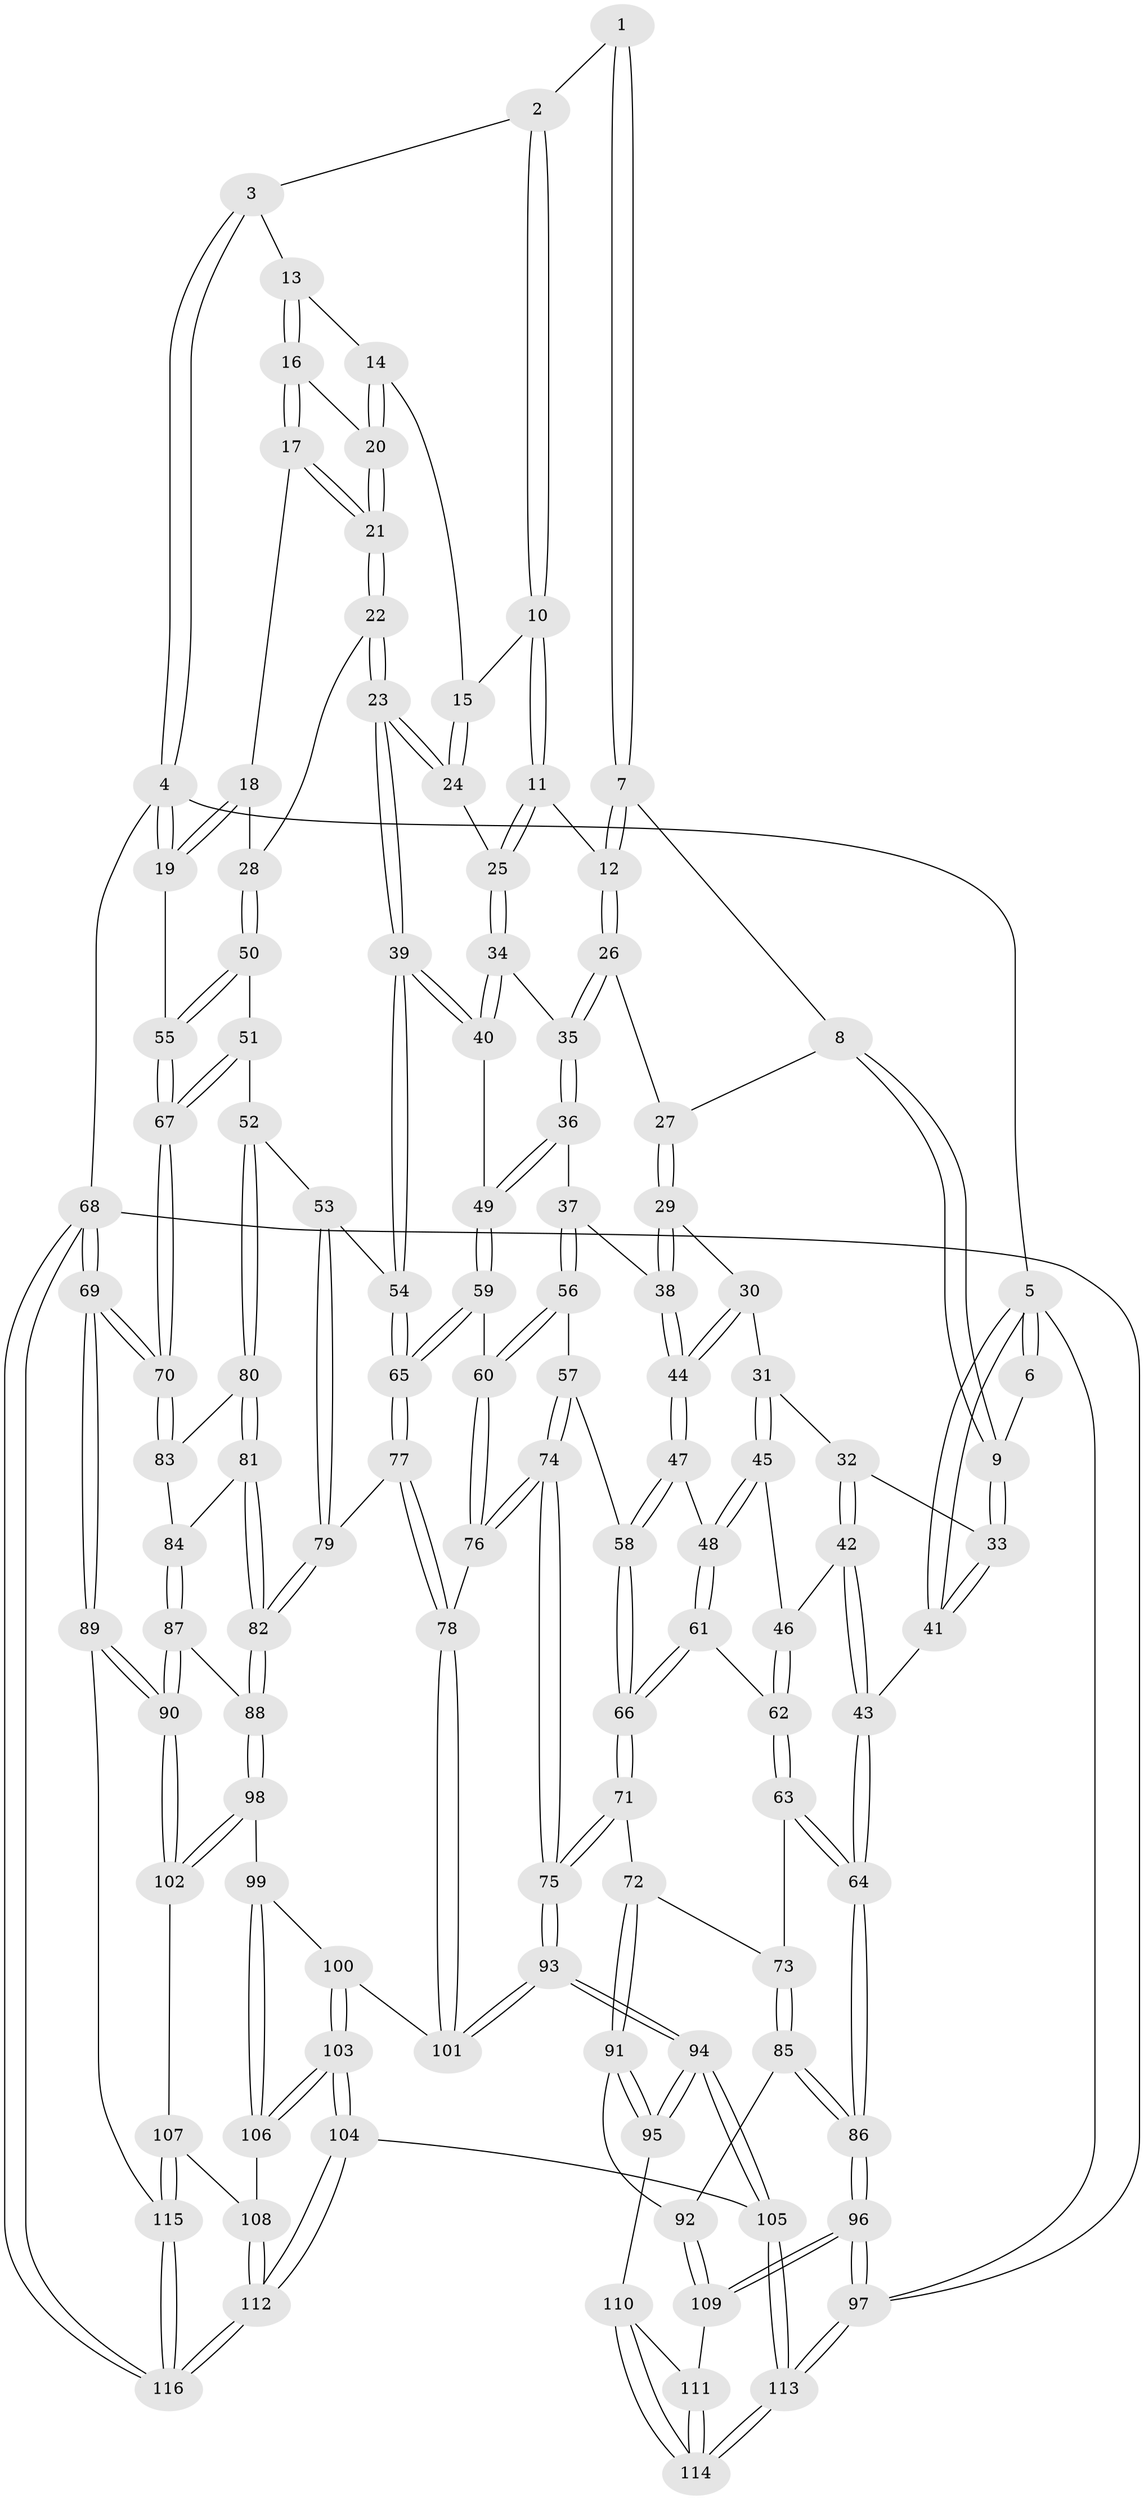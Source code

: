 // coarse degree distribution, {3: 0.4857142857142857, 4: 0.5, 2: 0.014285714285714285}
// Generated by graph-tools (version 1.1) at 2025/38/03/04/25 23:38:20]
// undirected, 116 vertices, 287 edges
graph export_dot {
  node [color=gray90,style=filled];
  1 [pos="+0.34401011101362067+0"];
  2 [pos="+0.557674246783737+0"];
  3 [pos="+0.6980062837746943+0"];
  4 [pos="+1+0"];
  5 [pos="+0+0"];
  6 [pos="+0.10281748054705528+0"];
  7 [pos="+0.2940658050316726+0.05018621064136603"];
  8 [pos="+0.2583512673925596+0.11161733053924582"];
  9 [pos="+0.1068099316592735+0.1413901894135867"];
  10 [pos="+0.5299689467371131+0.06438799610822367"];
  11 [pos="+0.5217733661108007+0.10805717801908593"];
  12 [pos="+0.47909463665755664+0.14439238744497157"];
  13 [pos="+0.7342016580428619+0"];
  14 [pos="+0.7188470182492286+0.10417995907621024"];
  15 [pos="+0.704875487955162+0.12045611887994254"];
  16 [pos="+0.854794337742082+0.10901698410726098"];
  17 [pos="+0.951347672139211+0.11973095029001539"];
  18 [pos="+0.9663459832724342+0.1198247333501868"];
  19 [pos="+1+0"];
  20 [pos="+0.7985638699143257+0.16634859560010404"];
  21 [pos="+0.7949243863354829+0.23733639526049458"];
  22 [pos="+0.789595175082364+0.2662911230285502"];
  23 [pos="+0.7551043109190859+0.2825804833661497"];
  24 [pos="+0.6591674244817783+0.19206691237407789"];
  25 [pos="+0.62082167446956+0.19120369741164542"];
  26 [pos="+0.4777939327224323+0.14669525069237963"];
  27 [pos="+0.2883261665161878+0.16081958485219747"];
  28 [pos="+0.8813703379372192+0.2872258069090368"];
  29 [pos="+0.297609310207+0.19256347409442018"];
  30 [pos="+0.19343759983797598+0.2923297960569521"];
  31 [pos="+0.1818888046323725+0.2929979490347785"];
  32 [pos="+0.11483818107306816+0.22453003325505377"];
  33 [pos="+0.09898900695248264+0.14918453042870022"];
  34 [pos="+0.5798626300059643+0.2817705418511996"];
  35 [pos="+0.4412632981204797+0.2659150474704969"];
  36 [pos="+0.4260438185668597+0.2823387291926484"];
  37 [pos="+0.4144222983835042+0.28758632826761643"];
  38 [pos="+0.3730147017141244+0.28737068863026294"];
  39 [pos="+0.7047751384919105+0.3850178318913879"];
  40 [pos="+0.6228725904614284+0.3708759699940432"];
  41 [pos="+0+0.1251472972318492"];
  42 [pos="+0.01685317444040766+0.36335099924449493"];
  43 [pos="+0+0.4600994870454671"];
  44 [pos="+0.31457914635166434+0.3354044959849171"];
  45 [pos="+0.16494361717739675+0.3743749172090953"];
  46 [pos="+0.14339121072567645+0.38997937178388226"];
  47 [pos="+0.291708212393187+0.42024172051785275"];
  48 [pos="+0.26189011064799883+0.4289748086014896"];
  49 [pos="+0.553110018690102+0.40633634441399863"];
  50 [pos="+0.8981648452657482+0.3046686103721357"];
  51 [pos="+0.9181875091736084+0.438384353224761"];
  52 [pos="+0.8309598793805669+0.4926415424495657"];
  53 [pos="+0.7512088924750551+0.4728061313487472"];
  54 [pos="+0.7100202656146531+0.3964308011511318"];
  55 [pos="+1+0.2419475151510549"];
  56 [pos="+0.4298620899200899+0.48454352443807813"];
  57 [pos="+0.38723158236305977+0.493643729410259"];
  58 [pos="+0.36835640880059406+0.49193636029705734"];
  59 [pos="+0.5038615737847069+0.49092860590124276"];
  60 [pos="+0.4551570496739656+0.4918050226936892"];
  61 [pos="+0.21819199253343688+0.488525997767612"];
  62 [pos="+0.1302005854368671+0.500416726105588"];
  63 [pos="+0.0923241120153538+0.536570922588175"];
  64 [pos="+0+0.49414931620988173"];
  65 [pos="+0.5428164576177046+0.5327675924269577"];
  66 [pos="+0.2725517645315876+0.5887081360797485"];
  67 [pos="+1+0.48711674022309104"];
  68 [pos="+1+1"];
  69 [pos="+1+0.8244527994900978"];
  70 [pos="+1+0.74607110149825"];
  71 [pos="+0.26303926776600045+0.6242361244060983"];
  72 [pos="+0.21582106170604148+0.6346087327836615"];
  73 [pos="+0.13229270171274526+0.5965589379995279"];
  74 [pos="+0.3845460509546792+0.6815856768547288"];
  75 [pos="+0.36178815622955507+0.7086487749182752"];
  76 [pos="+0.43885937041161655+0.6461506494204536"];
  77 [pos="+0.6184511314439701+0.6298924289149437"];
  78 [pos="+0.6175252145199415+0.630842958220079"];
  79 [pos="+0.6273987032762874+0.6286357454237794"];
  80 [pos="+0.8341203020492775+0.5021939904993838"];
  81 [pos="+0.7816002306948054+0.6415128645250516"];
  82 [pos="+0.6949852014580675+0.6744157544593169"];
  83 [pos="+0.8798069061585295+0.5857790322656911"];
  84 [pos="+0.8444412135798633+0.6566236816842734"];
  85 [pos="+0.07595433882731026+0.7010784646610707"];
  86 [pos="+0+0.6063436597121987"];
  87 [pos="+0.8531221268557831+0.7093419099110921"];
  88 [pos="+0.7397805277712433+0.7391289764028274"];
  89 [pos="+1+0.8167259190606566"];
  90 [pos="+0.9821801577193408+0.7945224875971525"];
  91 [pos="+0.15164352679733448+0.7963600986149074"];
  92 [pos="+0.11639731524749825+0.7797848826933818"];
  93 [pos="+0.37918097066475503+0.8454264551987282"];
  94 [pos="+0.36511787823104924+0.88880376093138"];
  95 [pos="+0.17172653508304833+0.8238788766419335"];
  96 [pos="+0+0.8545880466017205"];
  97 [pos="+0+1"];
  98 [pos="+0.7407433565957784+0.7620519513435839"];
  99 [pos="+0.6918154327859614+0.8136014704574311"];
  100 [pos="+0.5888475385080807+0.7619003081865936"];
  101 [pos="+0.571312567781029+0.7319174894809547"];
  102 [pos="+0.8059899499435637+0.8353413526239787"];
  103 [pos="+0.6154728973750333+0.8849891965330396"];
  104 [pos="+0.4741242148600897+1"];
  105 [pos="+0.43201689402483345+1"];
  106 [pos="+0.6795700372663748+0.8495325344015965"];
  107 [pos="+0.7862285268845616+0.8856547894153248"];
  108 [pos="+0.7395594529527846+0.8944863501137426"];
  109 [pos="+0+0.8520767353277068"];
  110 [pos="+0.13583236335628665+0.8692760880074271"];
  111 [pos="+0.057249091378618416+0.9123919797231793"];
  112 [pos="+0.5762960399034791+1"];
  113 [pos="+0.13154479398803623+1"];
  114 [pos="+0.12444953558041313+1"];
  115 [pos="+0.8156905152191258+0.9411389858020093"];
  116 [pos="+0.7969238650409971+1"];
  1 -- 2;
  1 -- 7;
  1 -- 7;
  2 -- 3;
  2 -- 10;
  2 -- 10;
  3 -- 4;
  3 -- 4;
  3 -- 13;
  4 -- 5;
  4 -- 19;
  4 -- 19;
  4 -- 68;
  5 -- 6;
  5 -- 6;
  5 -- 41;
  5 -- 41;
  5 -- 97;
  6 -- 9;
  7 -- 8;
  7 -- 12;
  7 -- 12;
  8 -- 9;
  8 -- 9;
  8 -- 27;
  9 -- 33;
  9 -- 33;
  10 -- 11;
  10 -- 11;
  10 -- 15;
  11 -- 12;
  11 -- 25;
  11 -- 25;
  12 -- 26;
  12 -- 26;
  13 -- 14;
  13 -- 16;
  13 -- 16;
  14 -- 15;
  14 -- 20;
  14 -- 20;
  15 -- 24;
  15 -- 24;
  16 -- 17;
  16 -- 17;
  16 -- 20;
  17 -- 18;
  17 -- 21;
  17 -- 21;
  18 -- 19;
  18 -- 19;
  18 -- 28;
  19 -- 55;
  20 -- 21;
  20 -- 21;
  21 -- 22;
  21 -- 22;
  22 -- 23;
  22 -- 23;
  22 -- 28;
  23 -- 24;
  23 -- 24;
  23 -- 39;
  23 -- 39;
  24 -- 25;
  25 -- 34;
  25 -- 34;
  26 -- 27;
  26 -- 35;
  26 -- 35;
  27 -- 29;
  27 -- 29;
  28 -- 50;
  28 -- 50;
  29 -- 30;
  29 -- 38;
  29 -- 38;
  30 -- 31;
  30 -- 44;
  30 -- 44;
  31 -- 32;
  31 -- 45;
  31 -- 45;
  32 -- 33;
  32 -- 42;
  32 -- 42;
  33 -- 41;
  33 -- 41;
  34 -- 35;
  34 -- 40;
  34 -- 40;
  35 -- 36;
  35 -- 36;
  36 -- 37;
  36 -- 49;
  36 -- 49;
  37 -- 38;
  37 -- 56;
  37 -- 56;
  38 -- 44;
  38 -- 44;
  39 -- 40;
  39 -- 40;
  39 -- 54;
  39 -- 54;
  40 -- 49;
  41 -- 43;
  42 -- 43;
  42 -- 43;
  42 -- 46;
  43 -- 64;
  43 -- 64;
  44 -- 47;
  44 -- 47;
  45 -- 46;
  45 -- 48;
  45 -- 48;
  46 -- 62;
  46 -- 62;
  47 -- 48;
  47 -- 58;
  47 -- 58;
  48 -- 61;
  48 -- 61;
  49 -- 59;
  49 -- 59;
  50 -- 51;
  50 -- 55;
  50 -- 55;
  51 -- 52;
  51 -- 67;
  51 -- 67;
  52 -- 53;
  52 -- 80;
  52 -- 80;
  53 -- 54;
  53 -- 79;
  53 -- 79;
  54 -- 65;
  54 -- 65;
  55 -- 67;
  55 -- 67;
  56 -- 57;
  56 -- 60;
  56 -- 60;
  57 -- 58;
  57 -- 74;
  57 -- 74;
  58 -- 66;
  58 -- 66;
  59 -- 60;
  59 -- 65;
  59 -- 65;
  60 -- 76;
  60 -- 76;
  61 -- 62;
  61 -- 66;
  61 -- 66;
  62 -- 63;
  62 -- 63;
  63 -- 64;
  63 -- 64;
  63 -- 73;
  64 -- 86;
  64 -- 86;
  65 -- 77;
  65 -- 77;
  66 -- 71;
  66 -- 71;
  67 -- 70;
  67 -- 70;
  68 -- 69;
  68 -- 69;
  68 -- 116;
  68 -- 116;
  68 -- 97;
  69 -- 70;
  69 -- 70;
  69 -- 89;
  69 -- 89;
  70 -- 83;
  70 -- 83;
  71 -- 72;
  71 -- 75;
  71 -- 75;
  72 -- 73;
  72 -- 91;
  72 -- 91;
  73 -- 85;
  73 -- 85;
  74 -- 75;
  74 -- 75;
  74 -- 76;
  74 -- 76;
  75 -- 93;
  75 -- 93;
  76 -- 78;
  77 -- 78;
  77 -- 78;
  77 -- 79;
  78 -- 101;
  78 -- 101;
  79 -- 82;
  79 -- 82;
  80 -- 81;
  80 -- 81;
  80 -- 83;
  81 -- 82;
  81 -- 82;
  81 -- 84;
  82 -- 88;
  82 -- 88;
  83 -- 84;
  84 -- 87;
  84 -- 87;
  85 -- 86;
  85 -- 86;
  85 -- 92;
  86 -- 96;
  86 -- 96;
  87 -- 88;
  87 -- 90;
  87 -- 90;
  88 -- 98;
  88 -- 98;
  89 -- 90;
  89 -- 90;
  89 -- 115;
  90 -- 102;
  90 -- 102;
  91 -- 92;
  91 -- 95;
  91 -- 95;
  92 -- 109;
  92 -- 109;
  93 -- 94;
  93 -- 94;
  93 -- 101;
  93 -- 101;
  94 -- 95;
  94 -- 95;
  94 -- 105;
  94 -- 105;
  95 -- 110;
  96 -- 97;
  96 -- 97;
  96 -- 109;
  96 -- 109;
  97 -- 113;
  97 -- 113;
  98 -- 99;
  98 -- 102;
  98 -- 102;
  99 -- 100;
  99 -- 106;
  99 -- 106;
  100 -- 101;
  100 -- 103;
  100 -- 103;
  102 -- 107;
  103 -- 104;
  103 -- 104;
  103 -- 106;
  103 -- 106;
  104 -- 105;
  104 -- 112;
  104 -- 112;
  105 -- 113;
  105 -- 113;
  106 -- 108;
  107 -- 108;
  107 -- 115;
  107 -- 115;
  108 -- 112;
  108 -- 112;
  109 -- 111;
  110 -- 111;
  110 -- 114;
  110 -- 114;
  111 -- 114;
  111 -- 114;
  112 -- 116;
  112 -- 116;
  113 -- 114;
  113 -- 114;
  115 -- 116;
  115 -- 116;
}
